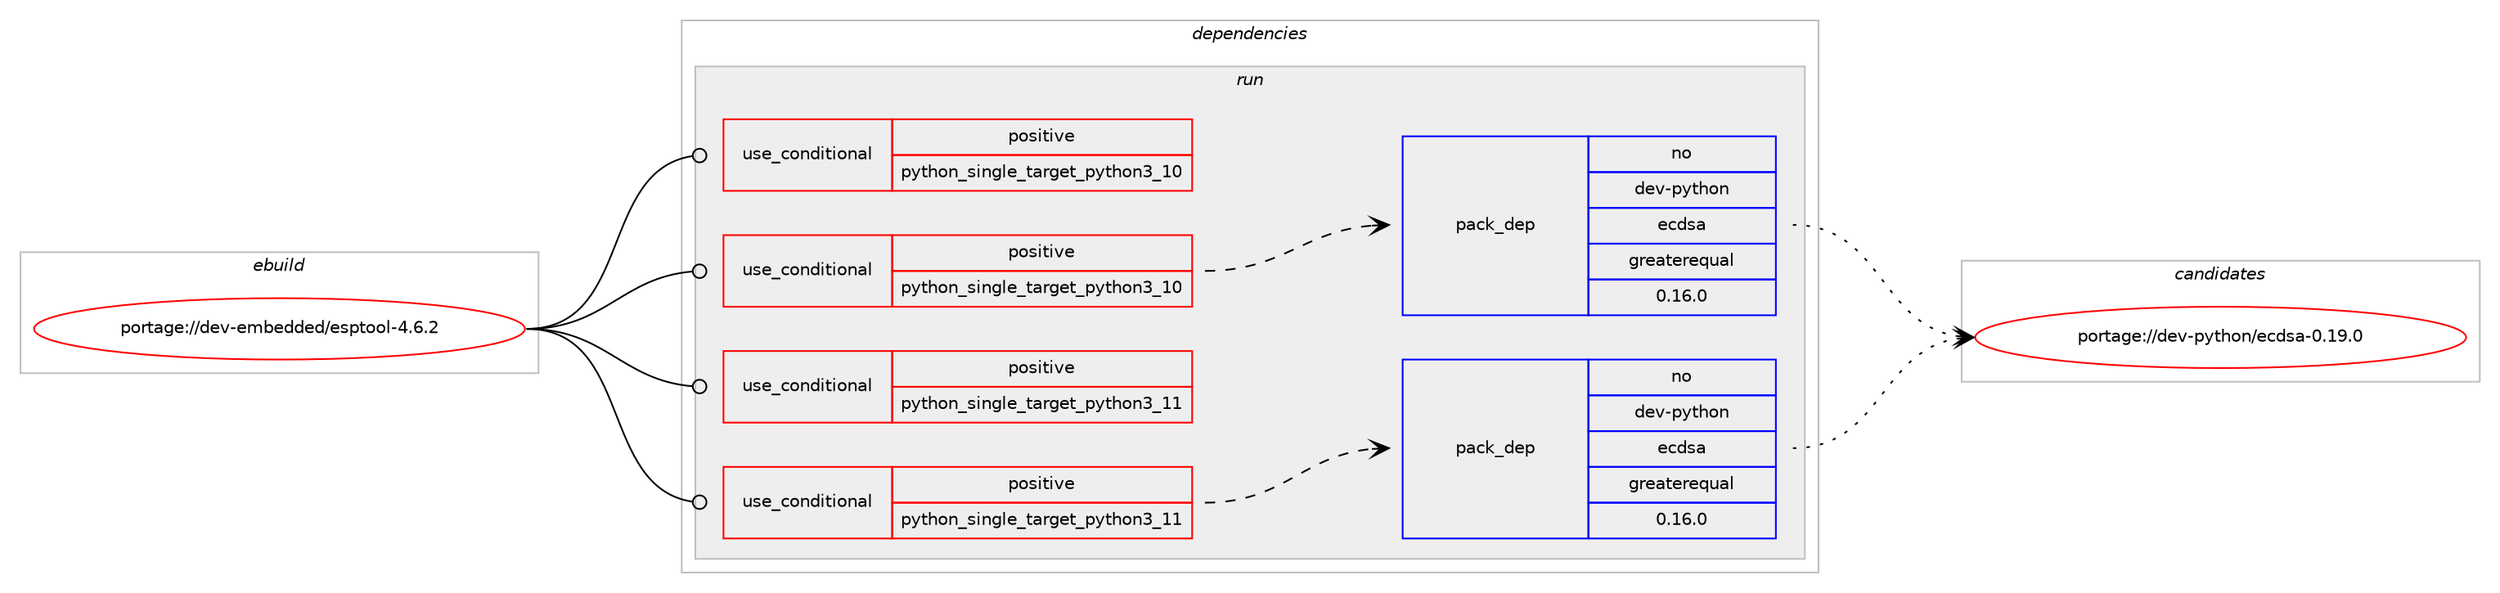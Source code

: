 digraph prolog {

# *************
# Graph options
# *************

newrank=true;
concentrate=true;
compound=true;
graph [rankdir=LR,fontname=Helvetica,fontsize=10,ranksep=1.5];#, ranksep=2.5, nodesep=0.2];
edge  [arrowhead=vee];
node  [fontname=Helvetica,fontsize=10];

# **********
# The ebuild
# **********

subgraph cluster_leftcol {
color=gray;
rank=same;
label=<<i>ebuild</i>>;
id [label="portage://dev-embedded/esptool-4.6.2", color=red, width=4, href="../dev-embedded/esptool-4.6.2.svg"];
}

# ****************
# The dependencies
# ****************

subgraph cluster_midcol {
color=gray;
label=<<i>dependencies</i>>;
subgraph cluster_compile {
fillcolor="#eeeeee";
style=filled;
label=<<i>compile</i>>;
}
subgraph cluster_compileandrun {
fillcolor="#eeeeee";
style=filled;
label=<<i>compile and run</i>>;
}
subgraph cluster_run {
fillcolor="#eeeeee";
style=filled;
label=<<i>run</i>>;
subgraph cond18798 {
dependency33075 [label=<<TABLE BORDER="0" CELLBORDER="1" CELLSPACING="0" CELLPADDING="4"><TR><TD ROWSPAN="3" CELLPADDING="10">use_conditional</TD></TR><TR><TD>positive</TD></TR><TR><TD>python_single_target_python3_10</TD></TR></TABLE>>, shape=none, color=red];
# *** BEGIN UNKNOWN DEPENDENCY TYPE (TODO) ***
# dependency33075 -> package_dependency(portage://dev-embedded/esptool-4.6.2,run,no,dev-lang,python,none,[,,],[slot(3.10)],[])
# *** END UNKNOWN DEPENDENCY TYPE (TODO) ***

}
id:e -> dependency33075:w [weight=20,style="solid",arrowhead="odot"];
subgraph cond18799 {
dependency33076 [label=<<TABLE BORDER="0" CELLBORDER="1" CELLSPACING="0" CELLPADDING="4"><TR><TD ROWSPAN="3" CELLPADDING="10">use_conditional</TD></TR><TR><TD>positive</TD></TR><TR><TD>python_single_target_python3_10</TD></TR></TABLE>>, shape=none, color=red];
# *** BEGIN UNKNOWN DEPENDENCY TYPE (TODO) ***
# dependency33076 -> package_dependency(portage://dev-embedded/esptool-4.6.2,run,no,dev-python,bitstring,none,[,,],[],[use(enable(python_targets_python3_10),negative)])
# *** END UNKNOWN DEPENDENCY TYPE (TODO) ***

# *** BEGIN UNKNOWN DEPENDENCY TYPE (TODO) ***
# dependency33076 -> package_dependency(portage://dev-embedded/esptool-4.6.2,run,no,dev-python,cryptography,none,[,,],[],[use(enable(python_targets_python3_10),negative)])
# *** END UNKNOWN DEPENDENCY TYPE (TODO) ***

subgraph pack13355 {
dependency33077 [label=<<TABLE BORDER="0" CELLBORDER="1" CELLSPACING="0" CELLPADDING="4" WIDTH="220"><TR><TD ROWSPAN="6" CELLPADDING="30">pack_dep</TD></TR><TR><TD WIDTH="110">no</TD></TR><TR><TD>dev-python</TD></TR><TR><TD>ecdsa</TD></TR><TR><TD>greaterequal</TD></TR><TR><TD>0.16.0</TD></TR></TABLE>>, shape=none, color=blue];
}
dependency33076:e -> dependency33077:w [weight=20,style="dashed",arrowhead="vee"];
# *** BEGIN UNKNOWN DEPENDENCY TYPE (TODO) ***
# dependency33076 -> package_dependency(portage://dev-embedded/esptool-4.6.2,run,no,dev-python,pyserial,none,[,,],[],[use(enable(python_targets_python3_10),negative)])
# *** END UNKNOWN DEPENDENCY TYPE (TODO) ***

# *** BEGIN UNKNOWN DEPENDENCY TYPE (TODO) ***
# dependency33076 -> package_dependency(portage://dev-embedded/esptool-4.6.2,run,no,dev-python,pyyaml,none,[,,],[],[use(enable(python_targets_python3_10),negative)])
# *** END UNKNOWN DEPENDENCY TYPE (TODO) ***

# *** BEGIN UNKNOWN DEPENDENCY TYPE (TODO) ***
# dependency33076 -> package_dependency(portage://dev-embedded/esptool-4.6.2,run,no,dev-python,reedsolo,none,[,,],[],[use(enable(python_targets_python3_10),negative)])
# *** END UNKNOWN DEPENDENCY TYPE (TODO) ***

}
id:e -> dependency33076:w [weight=20,style="solid",arrowhead="odot"];
subgraph cond18800 {
dependency33078 [label=<<TABLE BORDER="0" CELLBORDER="1" CELLSPACING="0" CELLPADDING="4"><TR><TD ROWSPAN="3" CELLPADDING="10">use_conditional</TD></TR><TR><TD>positive</TD></TR><TR><TD>python_single_target_python3_11</TD></TR></TABLE>>, shape=none, color=red];
# *** BEGIN UNKNOWN DEPENDENCY TYPE (TODO) ***
# dependency33078 -> package_dependency(portage://dev-embedded/esptool-4.6.2,run,no,dev-lang,python,none,[,,],[slot(3.11)],[])
# *** END UNKNOWN DEPENDENCY TYPE (TODO) ***

}
id:e -> dependency33078:w [weight=20,style="solid",arrowhead="odot"];
subgraph cond18801 {
dependency33079 [label=<<TABLE BORDER="0" CELLBORDER="1" CELLSPACING="0" CELLPADDING="4"><TR><TD ROWSPAN="3" CELLPADDING="10">use_conditional</TD></TR><TR><TD>positive</TD></TR><TR><TD>python_single_target_python3_11</TD></TR></TABLE>>, shape=none, color=red];
# *** BEGIN UNKNOWN DEPENDENCY TYPE (TODO) ***
# dependency33079 -> package_dependency(portage://dev-embedded/esptool-4.6.2,run,no,dev-python,bitstring,none,[,,],[],[use(enable(python_targets_python3_11),negative)])
# *** END UNKNOWN DEPENDENCY TYPE (TODO) ***

# *** BEGIN UNKNOWN DEPENDENCY TYPE (TODO) ***
# dependency33079 -> package_dependency(portage://dev-embedded/esptool-4.6.2,run,no,dev-python,cryptography,none,[,,],[],[use(enable(python_targets_python3_11),negative)])
# *** END UNKNOWN DEPENDENCY TYPE (TODO) ***

subgraph pack13356 {
dependency33080 [label=<<TABLE BORDER="0" CELLBORDER="1" CELLSPACING="0" CELLPADDING="4" WIDTH="220"><TR><TD ROWSPAN="6" CELLPADDING="30">pack_dep</TD></TR><TR><TD WIDTH="110">no</TD></TR><TR><TD>dev-python</TD></TR><TR><TD>ecdsa</TD></TR><TR><TD>greaterequal</TD></TR><TR><TD>0.16.0</TD></TR></TABLE>>, shape=none, color=blue];
}
dependency33079:e -> dependency33080:w [weight=20,style="dashed",arrowhead="vee"];
# *** BEGIN UNKNOWN DEPENDENCY TYPE (TODO) ***
# dependency33079 -> package_dependency(portage://dev-embedded/esptool-4.6.2,run,no,dev-python,pyserial,none,[,,],[],[use(enable(python_targets_python3_11),negative)])
# *** END UNKNOWN DEPENDENCY TYPE (TODO) ***

# *** BEGIN UNKNOWN DEPENDENCY TYPE (TODO) ***
# dependency33079 -> package_dependency(portage://dev-embedded/esptool-4.6.2,run,no,dev-python,pyyaml,none,[,,],[],[use(enable(python_targets_python3_11),negative)])
# *** END UNKNOWN DEPENDENCY TYPE (TODO) ***

# *** BEGIN UNKNOWN DEPENDENCY TYPE (TODO) ***
# dependency33079 -> package_dependency(portage://dev-embedded/esptool-4.6.2,run,no,dev-python,reedsolo,none,[,,],[],[use(enable(python_targets_python3_11),negative)])
# *** END UNKNOWN DEPENDENCY TYPE (TODO) ***

}
id:e -> dependency33079:w [weight=20,style="solid",arrowhead="odot"];
}
}

# **************
# The candidates
# **************

subgraph cluster_choices {
rank=same;
color=gray;
label=<<i>candidates</i>>;

subgraph choice13355 {
color=black;
nodesep=1;
choice1001011184511212111610411111047101991001159745484649574648 [label="portage://dev-python/ecdsa-0.19.0", color=red, width=4,href="../dev-python/ecdsa-0.19.0.svg"];
dependency33077:e -> choice1001011184511212111610411111047101991001159745484649574648:w [style=dotted,weight="100"];
}
subgraph choice13356 {
color=black;
nodesep=1;
choice1001011184511212111610411111047101991001159745484649574648 [label="portage://dev-python/ecdsa-0.19.0", color=red, width=4,href="../dev-python/ecdsa-0.19.0.svg"];
dependency33080:e -> choice1001011184511212111610411111047101991001159745484649574648:w [style=dotted,weight="100"];
}
}

}
